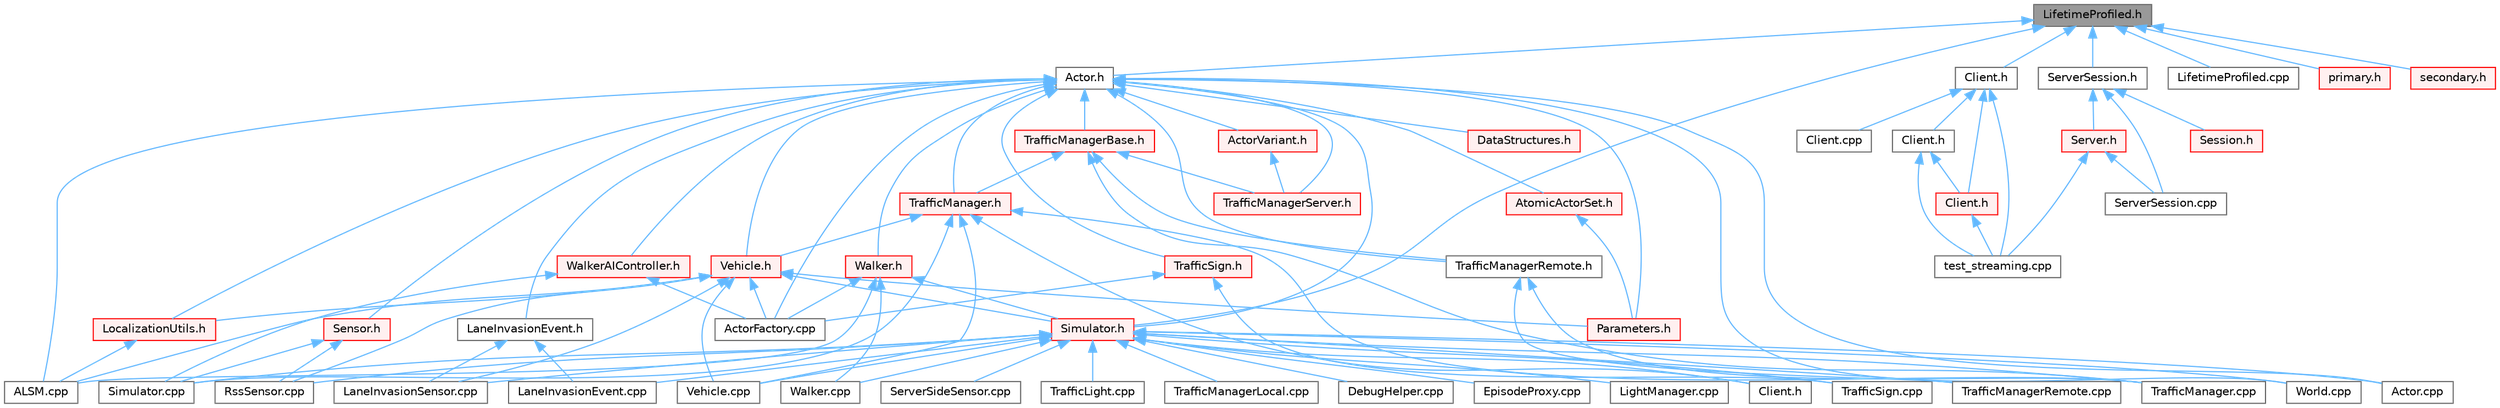 digraph "LifetimeProfiled.h"
{
 // INTERACTIVE_SVG=YES
 // LATEX_PDF_SIZE
  bgcolor="transparent";
  edge [fontname=Helvetica,fontsize=10,labelfontname=Helvetica,labelfontsize=10];
  node [fontname=Helvetica,fontsize=10,shape=box,height=0.2,width=0.4];
  Node1 [id="Node000001",label="LifetimeProfiled.h",height=0.2,width=0.4,color="gray40", fillcolor="grey60", style="filled", fontcolor="black",tooltip=" "];
  Node1 -> Node2 [id="edge1_Node000001_Node000002",dir="back",color="steelblue1",style="solid",tooltip=" "];
  Node2 [id="Node000002",label="Actor.h",height=0.2,width=0.4,color="grey40", fillcolor="white", style="filled",URL="$da/d48/client_2Actor_8h.html",tooltip=" "];
  Node2 -> Node3 [id="edge2_Node000002_Node000003",dir="back",color="steelblue1",style="solid",tooltip=" "];
  Node3 [id="Node000003",label="ALSM.cpp",height=0.2,width=0.4,color="grey40", fillcolor="white", style="filled",URL="$d9/da8/ALSM_8cpp.html",tooltip=" "];
  Node2 -> Node4 [id="edge3_Node000002_Node000004",dir="back",color="steelblue1",style="solid",tooltip=" "];
  Node4 [id="Node000004",label="Actor.cpp",height=0.2,width=0.4,color="grey40", fillcolor="white", style="filled",URL="$d4/d34/Actor_8cpp.html",tooltip=" "];
  Node2 -> Node5 [id="edge4_Node000002_Node000005",dir="back",color="steelblue1",style="solid",tooltip=" "];
  Node5 [id="Node000005",label="ActorFactory.cpp",height=0.2,width=0.4,color="grey40", fillcolor="white", style="filled",URL="$df/dd6/ActorFactory_8cpp.html",tooltip=" "];
  Node2 -> Node6 [id="edge5_Node000002_Node000006",dir="back",color="steelblue1",style="solid",tooltip=" "];
  Node6 [id="Node000006",label="ActorVariant.h",height=0.2,width=0.4,color="red", fillcolor="#FFF0F0", style="filled",URL="$d9/d0d/ActorVariant_8h.html",tooltip=" "];
  Node6 -> Node36 [id="edge6_Node000006_Node000036",dir="back",color="steelblue1",style="solid",tooltip=" "];
  Node36 [id="Node000036",label="TrafficManagerServer.h",height=0.2,width=0.4,color="red", fillcolor="#FFF0F0", style="filled",URL="$d1/da0/TrafficManagerServer_8h.html",tooltip=" "];
  Node2 -> Node37 [id="edge7_Node000002_Node000037",dir="back",color="steelblue1",style="solid",tooltip=" "];
  Node37 [id="Node000037",label="AtomicActorSet.h",height=0.2,width=0.4,color="red", fillcolor="#FFF0F0", style="filled",URL="$dd/dfa/AtomicActorSet_8h.html",tooltip=" "];
  Node37 -> Node38 [id="edge8_Node000037_Node000038",dir="back",color="steelblue1",style="solid",tooltip=" "];
  Node38 [id="Node000038",label="Parameters.h",height=0.2,width=0.4,color="red", fillcolor="#FFF0F0", style="filled",URL="$d9/dd7/Parameters_8h.html",tooltip=" "];
  Node2 -> Node43 [id="edge9_Node000002_Node000043",dir="back",color="steelblue1",style="solid",tooltip=" "];
  Node43 [id="Node000043",label="DataStructures.h",height=0.2,width=0.4,color="red", fillcolor="#FFF0F0", style="filled",URL="$d0/d49/DataStructures_8h.html",tooltip=" "];
  Node2 -> Node47 [id="edge10_Node000002_Node000047",dir="back",color="steelblue1",style="solid",tooltip=" "];
  Node47 [id="Node000047",label="LaneInvasionEvent.h",height=0.2,width=0.4,color="grey40", fillcolor="white", style="filled",URL="$de/d3a/LaneInvasionEvent_8h.html",tooltip=" "];
  Node47 -> Node48 [id="edge11_Node000047_Node000048",dir="back",color="steelblue1",style="solid",tooltip=" "];
  Node48 [id="Node000048",label="LaneInvasionEvent.cpp",height=0.2,width=0.4,color="grey40", fillcolor="white", style="filled",URL="$d6/d75/LaneInvasionEvent_8cpp.html",tooltip=" "];
  Node47 -> Node49 [id="edge12_Node000047_Node000049",dir="back",color="steelblue1",style="solid",tooltip=" "];
  Node49 [id="Node000049",label="LaneInvasionSensor.cpp",height=0.2,width=0.4,color="grey40", fillcolor="white", style="filled",URL="$dd/dbc/LibCarla_2source_2carla_2client_2LaneInvasionSensor_8cpp.html",tooltip=" "];
  Node2 -> Node14 [id="edge13_Node000002_Node000014",dir="back",color="steelblue1",style="solid",tooltip=" "];
  Node14 [id="Node000014",label="LocalizationUtils.h",height=0.2,width=0.4,color="red", fillcolor="#FFF0F0", style="filled",URL="$d2/d84/LocalizationUtils_8h.html",tooltip=" "];
  Node14 -> Node3 [id="edge14_Node000014_Node000003",dir="back",color="steelblue1",style="solid",tooltip=" "];
  Node2 -> Node38 [id="edge15_Node000002_Node000038",dir="back",color="steelblue1",style="solid",tooltip=" "];
  Node2 -> Node50 [id="edge16_Node000002_Node000050",dir="back",color="steelblue1",style="solid",tooltip=" "];
  Node50 [id="Node000050",label="Sensor.h",height=0.2,width=0.4,color="red", fillcolor="#FFF0F0", style="filled",URL="$d8/d58/LibCarla_2source_2carla_2client_2Sensor_8h.html",tooltip=" "];
  Node50 -> Node26 [id="edge17_Node000050_Node000026",dir="back",color="steelblue1",style="solid",tooltip=" "];
  Node26 [id="Node000026",label="RssSensor.cpp",height=0.2,width=0.4,color="grey40", fillcolor="white", style="filled",URL="$d8/d77/LibCarla_2source_2carla_2rss_2RssSensor_8cpp.html",tooltip=" "];
  Node50 -> Node56 [id="edge18_Node000050_Node000056",dir="back",color="steelblue1",style="solid",tooltip=" "];
  Node56 [id="Node000056",label="Simulator.cpp",height=0.2,width=0.4,color="grey40", fillcolor="white", style="filled",URL="$d2/d0c/Simulator_8cpp.html",tooltip=" "];
  Node2 -> Node57 [id="edge19_Node000002_Node000057",dir="back",color="steelblue1",style="solid",tooltip=" "];
  Node57 [id="Node000057",label="Simulator.h",height=0.2,width=0.4,color="red", fillcolor="#FFF0F0", style="filled",URL="$d6/d4a/Simulator_8h.html",tooltip=" "];
  Node57 -> Node4 [id="edge20_Node000057_Node000004",dir="back",color="steelblue1",style="solid",tooltip=" "];
  Node57 -> Node58 [id="edge21_Node000057_Node000058",dir="back",color="steelblue1",style="solid",tooltip=" "];
  Node58 [id="Node000058",label="Client.h",height=0.2,width=0.4,color="grey40", fillcolor="white", style="filled",URL="$dd/de3/client_2Client_8h.html",tooltip=" "];
  Node57 -> Node59 [id="edge22_Node000057_Node000059",dir="back",color="steelblue1",style="solid",tooltip=" "];
  Node59 [id="Node000059",label="DebugHelper.cpp",height=0.2,width=0.4,color="grey40", fillcolor="white", style="filled",URL="$d2/d01/DebugHelper_8cpp.html",tooltip=" "];
  Node57 -> Node60 [id="edge23_Node000057_Node000060",dir="back",color="steelblue1",style="solid",tooltip=" "];
  Node60 [id="Node000060",label="EpisodeProxy.cpp",height=0.2,width=0.4,color="grey40", fillcolor="white", style="filled",URL="$d2/d6b/EpisodeProxy_8cpp.html",tooltip=" "];
  Node57 -> Node48 [id="edge24_Node000057_Node000048",dir="back",color="steelblue1",style="solid",tooltip=" "];
  Node57 -> Node49 [id="edge25_Node000057_Node000049",dir="back",color="steelblue1",style="solid",tooltip=" "];
  Node57 -> Node61 [id="edge26_Node000057_Node000061",dir="back",color="steelblue1",style="solid",tooltip=" "];
  Node61 [id="Node000061",label="LightManager.cpp",height=0.2,width=0.4,color="grey40", fillcolor="white", style="filled",URL="$d3/d1d/LightManager_8cpp.html",tooltip=" "];
  Node57 -> Node26 [id="edge27_Node000057_Node000026",dir="back",color="steelblue1",style="solid",tooltip=" "];
  Node57 -> Node55 [id="edge28_Node000057_Node000055",dir="back",color="steelblue1",style="solid",tooltip=" "];
  Node55 [id="Node000055",label="ServerSideSensor.cpp",height=0.2,width=0.4,color="grey40", fillcolor="white", style="filled",URL="$d1/da0/ServerSideSensor_8cpp.html",tooltip=" "];
  Node57 -> Node56 [id="edge29_Node000057_Node000056",dir="back",color="steelblue1",style="solid",tooltip=" "];
  Node57 -> Node28 [id="edge30_Node000057_Node000028",dir="back",color="steelblue1",style="solid",tooltip=" "];
  Node28 [id="Node000028",label="TrafficLight.cpp",height=0.2,width=0.4,color="grey40", fillcolor="white", style="filled",URL="$dd/d90/TrafficLight_8cpp.html",tooltip=" "];
  Node57 -> Node10 [id="edge31_Node000057_Node000010",dir="back",color="steelblue1",style="solid",tooltip=" "];
  Node10 [id="Node000010",label="TrafficManager.cpp",height=0.2,width=0.4,color="grey40", fillcolor="white", style="filled",URL="$db/d04/TrafficManager_8cpp.html",tooltip=" "];
  Node57 -> Node11 [id="edge32_Node000057_Node000011",dir="back",color="steelblue1",style="solid",tooltip=" "];
  Node11 [id="Node000011",label="TrafficManagerLocal.cpp",height=0.2,width=0.4,color="grey40", fillcolor="white", style="filled",URL="$da/d53/TrafficManagerLocal_8cpp.html",tooltip=" "];
  Node57 -> Node62 [id="edge33_Node000057_Node000062",dir="back",color="steelblue1",style="solid",tooltip=" "];
  Node62 [id="Node000062",label="TrafficManagerRemote.cpp",height=0.2,width=0.4,color="grey40", fillcolor="white", style="filled",URL="$d6/d82/TrafficManagerRemote_8cpp.html",tooltip=" "];
  Node57 -> Node29 [id="edge34_Node000057_Node000029",dir="back",color="steelblue1",style="solid",tooltip=" "];
  Node29 [id="Node000029",label="TrafficSign.cpp",height=0.2,width=0.4,color="grey40", fillcolor="white", style="filled",URL="$d1/d40/TrafficSign_8cpp.html",tooltip=" "];
  Node57 -> Node30 [id="edge35_Node000057_Node000030",dir="back",color="steelblue1",style="solid",tooltip=" "];
  Node30 [id="Node000030",label="Vehicle.cpp",height=0.2,width=0.4,color="grey40", fillcolor="white", style="filled",URL="$d0/d27/Vehicle_8cpp.html",tooltip=" "];
  Node57 -> Node63 [id="edge36_Node000057_Node000063",dir="back",color="steelblue1",style="solid",tooltip=" "];
  Node63 [id="Node000063",label="Walker.cpp",height=0.2,width=0.4,color="grey40", fillcolor="white", style="filled",URL="$d6/db6/Walker_8cpp.html",tooltip=" "];
  Node57 -> Node31 [id="edge37_Node000057_Node000031",dir="back",color="steelblue1",style="solid",tooltip=" "];
  Node31 [id="Node000031",label="World.cpp",height=0.2,width=0.4,color="grey40", fillcolor="white", style="filled",URL="$d7/dfe/World_8cpp.html",tooltip=" "];
  Node2 -> Node67 [id="edge38_Node000002_Node000067",dir="back",color="steelblue1",style="solid",tooltip=" "];
  Node67 [id="Node000067",label="TrafficManager.h",height=0.2,width=0.4,color="red", fillcolor="#FFF0F0", style="filled",URL="$da/dfd/TrafficManager_8h.html",tooltip=" "];
  Node67 -> Node58 [id="edge39_Node000067_Node000058",dir="back",color="steelblue1",style="solid",tooltip=" "];
  Node67 -> Node56 [id="edge40_Node000067_Node000056",dir="back",color="steelblue1",style="solid",tooltip=" "];
  Node67 -> Node10 [id="edge41_Node000067_Node000010",dir="back",color="steelblue1",style="solid",tooltip=" "];
  Node67 -> Node30 [id="edge42_Node000067_Node000030",dir="back",color="steelblue1",style="solid",tooltip=" "];
  Node67 -> Node69 [id="edge43_Node000067_Node000069",dir="back",color="steelblue1",style="solid",tooltip=" "];
  Node69 [id="Node000069",label="Vehicle.h",height=0.2,width=0.4,color="red", fillcolor="#FFF0F0", style="filled",URL="$d9/d18/Vehicle_8h.html",tooltip=" "];
  Node69 -> Node3 [id="edge44_Node000069_Node000003",dir="back",color="steelblue1",style="solid",tooltip=" "];
  Node69 -> Node5 [id="edge45_Node000069_Node000005",dir="back",color="steelblue1",style="solid",tooltip=" "];
  Node69 -> Node49 [id="edge46_Node000069_Node000049",dir="back",color="steelblue1",style="solid",tooltip=" "];
  Node69 -> Node14 [id="edge47_Node000069_Node000014",dir="back",color="steelblue1",style="solid",tooltip=" "];
  Node69 -> Node38 [id="edge48_Node000069_Node000038",dir="back",color="steelblue1",style="solid",tooltip=" "];
  Node69 -> Node26 [id="edge49_Node000069_Node000026",dir="back",color="steelblue1",style="solid",tooltip=" "];
  Node69 -> Node57 [id="edge50_Node000069_Node000057",dir="back",color="steelblue1",style="solid",tooltip=" "];
  Node69 -> Node30 [id="edge51_Node000069_Node000030",dir="back",color="steelblue1",style="solid",tooltip=" "];
  Node2 -> Node70 [id="edge52_Node000002_Node000070",dir="back",color="steelblue1",style="solid",tooltip=" "];
  Node70 [id="Node000070",label="TrafficManagerBase.h",height=0.2,width=0.4,color="red", fillcolor="#FFF0F0", style="filled",URL="$d0/d55/TrafficManagerBase_8h.html",tooltip=" "];
  Node70 -> Node10 [id="edge53_Node000070_Node000010",dir="back",color="steelblue1",style="solid",tooltip=" "];
  Node70 -> Node67 [id="edge54_Node000070_Node000067",dir="back",color="steelblue1",style="solid",tooltip=" "];
  Node70 -> Node71 [id="edge55_Node000070_Node000071",dir="back",color="steelblue1",style="solid",tooltip=" "];
  Node71 [id="Node000071",label="TrafficManagerRemote.h",height=0.2,width=0.4,color="grey40", fillcolor="white", style="filled",URL="$da/df6/TrafficManagerRemote_8h.html",tooltip=" "];
  Node71 -> Node10 [id="edge56_Node000071_Node000010",dir="back",color="steelblue1",style="solid",tooltip=" "];
  Node71 -> Node62 [id="edge57_Node000071_Node000062",dir="back",color="steelblue1",style="solid",tooltip=" "];
  Node70 -> Node36 [id="edge58_Node000070_Node000036",dir="back",color="steelblue1",style="solid",tooltip=" "];
  Node2 -> Node71 [id="edge59_Node000002_Node000071",dir="back",color="steelblue1",style="solid",tooltip=" "];
  Node2 -> Node36 [id="edge60_Node000002_Node000036",dir="back",color="steelblue1",style="solid",tooltip=" "];
  Node2 -> Node72 [id="edge61_Node000002_Node000072",dir="back",color="steelblue1",style="solid",tooltip=" "];
  Node72 [id="Node000072",label="TrafficSign.h",height=0.2,width=0.4,color="red", fillcolor="#FFF0F0", style="filled",URL="$d6/d83/TrafficSign_8h.html",tooltip=" "];
  Node72 -> Node5 [id="edge62_Node000072_Node000005",dir="back",color="steelblue1",style="solid",tooltip=" "];
  Node72 -> Node29 [id="edge63_Node000072_Node000029",dir="back",color="steelblue1",style="solid",tooltip=" "];
  Node2 -> Node69 [id="edge64_Node000002_Node000069",dir="back",color="steelblue1",style="solid",tooltip=" "];
  Node2 -> Node79 [id="edge65_Node000002_Node000079",dir="back",color="steelblue1",style="solid",tooltip=" "];
  Node79 [id="Node000079",label="Walker.h",height=0.2,width=0.4,color="red", fillcolor="#FFF0F0", style="filled",URL="$d5/d10/Walker_8h.html",tooltip=" "];
  Node79 -> Node3 [id="edge66_Node000079_Node000003",dir="back",color="steelblue1",style="solid",tooltip=" "];
  Node79 -> Node5 [id="edge67_Node000079_Node000005",dir="back",color="steelblue1",style="solid",tooltip=" "];
  Node79 -> Node57 [id="edge68_Node000079_Node000057",dir="back",color="steelblue1",style="solid",tooltip=" "];
  Node79 -> Node63 [id="edge69_Node000079_Node000063",dir="back",color="steelblue1",style="solid",tooltip=" "];
  Node2 -> Node80 [id="edge70_Node000002_Node000080",dir="back",color="steelblue1",style="solid",tooltip=" "];
  Node80 [id="Node000080",label="WalkerAIController.h",height=0.2,width=0.4,color="red", fillcolor="#FFF0F0", style="filled",URL="$de/d54/LibCarla_2source_2carla_2client_2WalkerAIController_8h.html",tooltip=" "];
  Node80 -> Node5 [id="edge71_Node000080_Node000005",dir="back",color="steelblue1",style="solid",tooltip=" "];
  Node80 -> Node56 [id="edge72_Node000080_Node000056",dir="back",color="steelblue1",style="solid",tooltip=" "];
  Node2 -> Node31 [id="edge73_Node000002_Node000031",dir="back",color="steelblue1",style="solid",tooltip=" "];
  Node1 -> Node81 [id="edge74_Node000001_Node000081",dir="back",color="steelblue1",style="solid",tooltip=" "];
  Node81 [id="Node000081",label="Client.h",height=0.2,width=0.4,color="grey40", fillcolor="white", style="filled",URL="$d6/d84/streaming_2detail_2tcp_2Client_8h.html",tooltip=" "];
  Node81 -> Node82 [id="edge75_Node000081_Node000082",dir="back",color="steelblue1",style="solid",tooltip=" "];
  Node82 [id="Node000082",label="Client.cpp",height=0.2,width=0.4,color="grey40", fillcolor="white", style="filled",URL="$d0/dd1/streaming_2detail_2tcp_2Client_8cpp.html",tooltip=" "];
  Node81 -> Node83 [id="edge76_Node000081_Node000083",dir="back",color="steelblue1",style="solid",tooltip=" "];
  Node83 [id="Node000083",label="Client.h",height=0.2,width=0.4,color="red", fillcolor="#FFF0F0", style="filled",URL="$dc/d68/streaming_2Client_8h.html",tooltip=" "];
  Node83 -> Node86 [id="edge77_Node000083_Node000086",dir="back",color="steelblue1",style="solid",tooltip=" "];
  Node86 [id="Node000086",label="test_streaming.cpp",height=0.2,width=0.4,color="grey40", fillcolor="white", style="filled",URL="$d3/d36/test__streaming_8cpp.html",tooltip=" "];
  Node81 -> Node87 [id="edge78_Node000081_Node000087",dir="back",color="steelblue1",style="solid",tooltip=" "];
  Node87 [id="Node000087",label="Client.h",height=0.2,width=0.4,color="grey40", fillcolor="white", style="filled",URL="$df/d38/streaming_2low__level_2Client_8h.html",tooltip=" "];
  Node87 -> Node83 [id="edge79_Node000087_Node000083",dir="back",color="steelblue1",style="solid",tooltip=" "];
  Node87 -> Node86 [id="edge80_Node000087_Node000086",dir="back",color="steelblue1",style="solid",tooltip=" "];
  Node81 -> Node86 [id="edge81_Node000081_Node000086",dir="back",color="steelblue1",style="solid",tooltip=" "];
  Node1 -> Node88 [id="edge82_Node000001_Node000088",dir="back",color="steelblue1",style="solid",tooltip=" "];
  Node88 [id="Node000088",label="LifetimeProfiled.cpp",height=0.2,width=0.4,color="grey40", fillcolor="white", style="filled",URL="$d1/daf/LifetimeProfiled_8cpp.html",tooltip=" "];
  Node1 -> Node89 [id="edge83_Node000001_Node000089",dir="back",color="steelblue1",style="solid",tooltip=" "];
  Node89 [id="Node000089",label="ServerSession.h",height=0.2,width=0.4,color="grey40", fillcolor="white", style="filled",URL="$da/da2/ServerSession_8h.html",tooltip=" "];
  Node89 -> Node90 [id="edge84_Node000089_Node000090",dir="back",color="steelblue1",style="solid",tooltip=" "];
  Node90 [id="Node000090",label="Server.h",height=0.2,width=0.4,color="red", fillcolor="#FFF0F0", style="filled",URL="$d4/d57/streaming_2detail_2tcp_2Server_8h.html",tooltip=" "];
  Node90 -> Node195 [id="edge85_Node000090_Node000195",dir="back",color="steelblue1",style="solid",tooltip=" "];
  Node195 [id="Node000195",label="ServerSession.cpp",height=0.2,width=0.4,color="grey40", fillcolor="white", style="filled",URL="$df/d1e/ServerSession_8cpp.html",tooltip=" "];
  Node90 -> Node86 [id="edge86_Node000090_Node000086",dir="back",color="steelblue1",style="solid",tooltip=" "];
  Node89 -> Node195 [id="edge87_Node000089_Node000195",dir="back",color="steelblue1",style="solid",tooltip=" "];
  Node89 -> Node196 [id="edge88_Node000089_Node000196",dir="back",color="steelblue1",style="solid",tooltip=" "];
  Node196 [id="Node000196",label="Session.h",height=0.2,width=0.4,color="red", fillcolor="#FFF0F0", style="filled",URL="$d0/d53/Session_8h.html",tooltip=" "];
  Node1 -> Node57 [id="edge89_Node000001_Node000057",dir="back",color="steelblue1",style="solid",tooltip=" "];
  Node1 -> Node221 [id="edge90_Node000001_Node000221",dir="back",color="steelblue1",style="solid",tooltip=" "];
  Node221 [id="Node000221",label="primary.h",height=0.2,width=0.4,color="red", fillcolor="#FFF0F0", style="filled",URL="$d8/d15/primary_8h.html",tooltip=" "];
  Node1 -> Node228 [id="edge91_Node000001_Node000228",dir="back",color="steelblue1",style="solid",tooltip=" "];
  Node228 [id="Node000228",label="secondary.h",height=0.2,width=0.4,color="red", fillcolor="#FFF0F0", style="filled",URL="$de/df9/secondary_8h.html",tooltip=" "];
}
